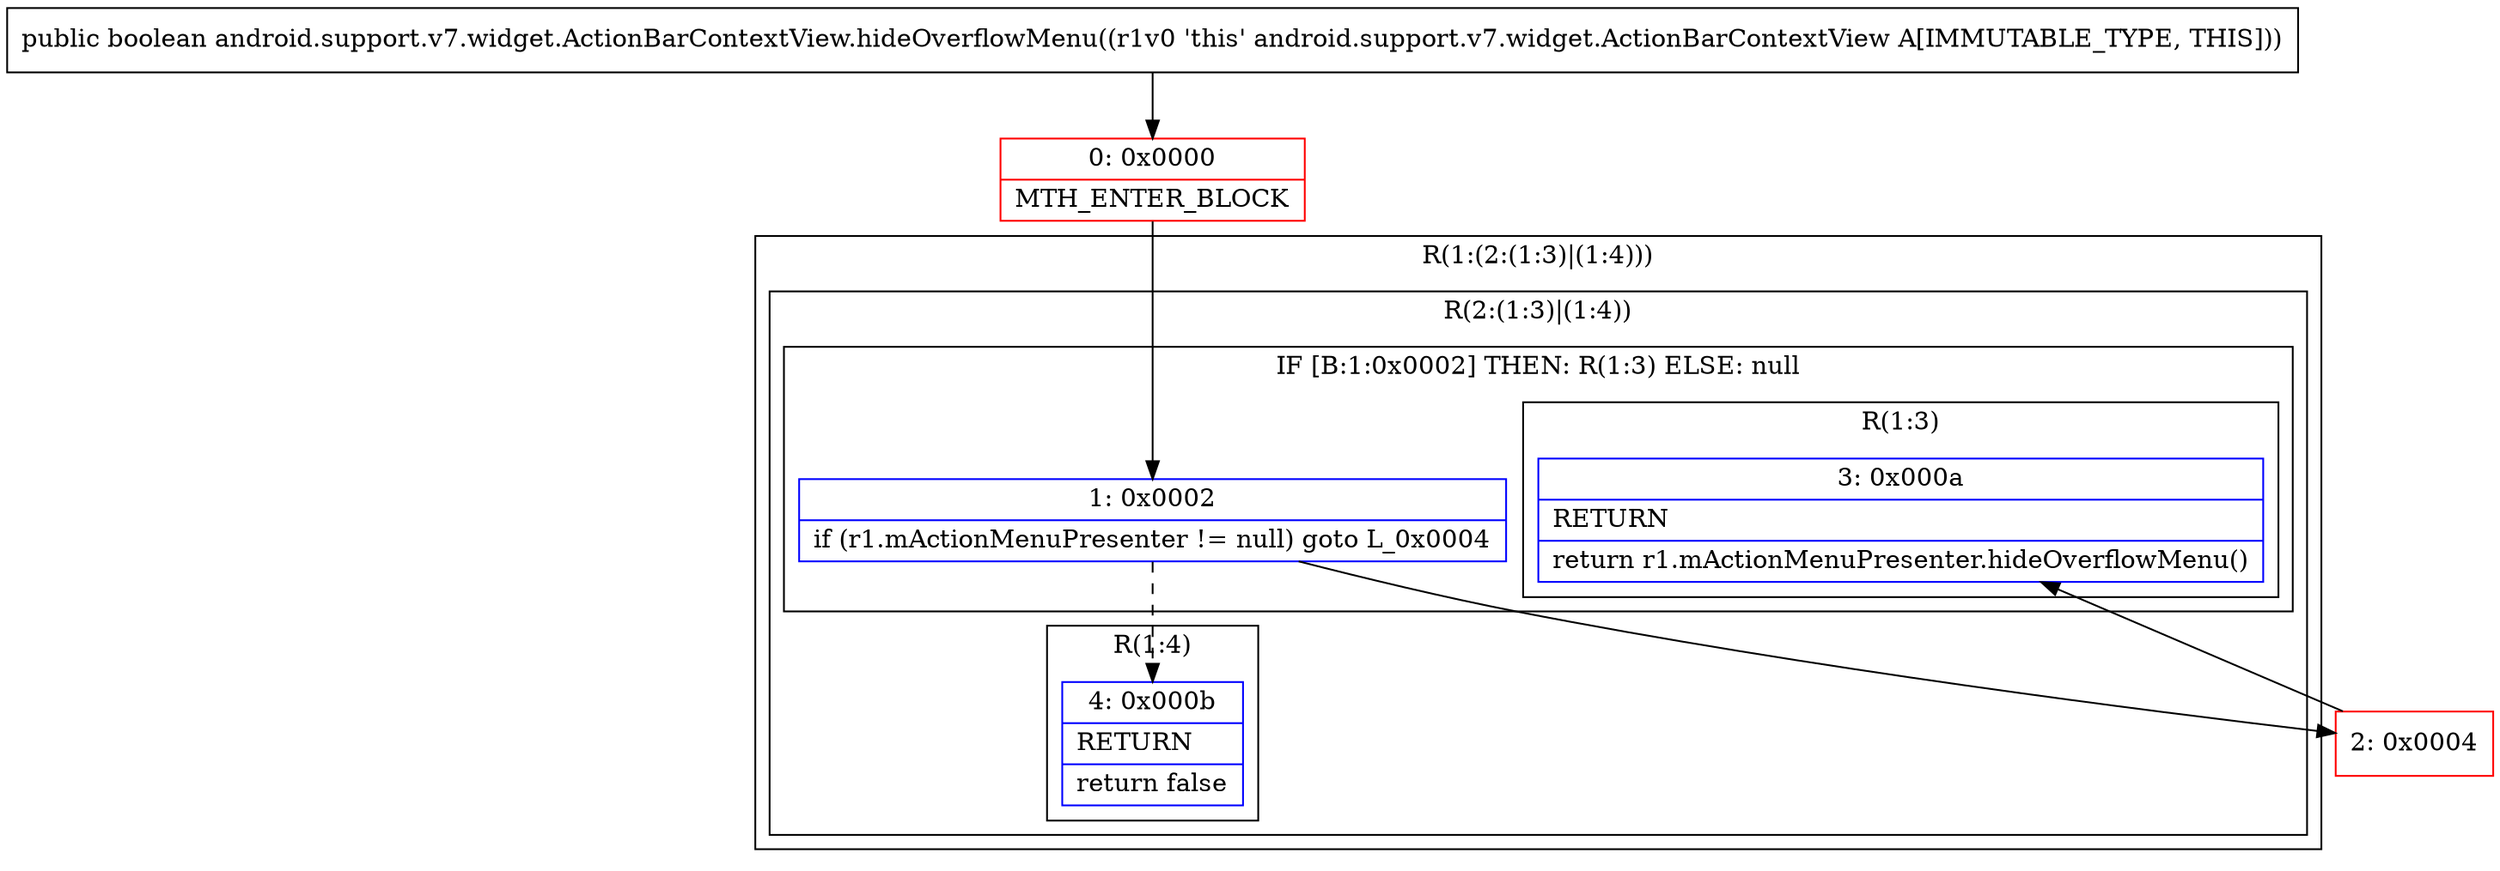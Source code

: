 digraph "CFG forandroid.support.v7.widget.ActionBarContextView.hideOverflowMenu()Z" {
subgraph cluster_Region_209977183 {
label = "R(1:(2:(1:3)|(1:4)))";
node [shape=record,color=blue];
subgraph cluster_Region_1181085643 {
label = "R(2:(1:3)|(1:4))";
node [shape=record,color=blue];
subgraph cluster_IfRegion_1555121921 {
label = "IF [B:1:0x0002] THEN: R(1:3) ELSE: null";
node [shape=record,color=blue];
Node_1 [shape=record,label="{1\:\ 0x0002|if (r1.mActionMenuPresenter != null) goto L_0x0004\l}"];
subgraph cluster_Region_1410360762 {
label = "R(1:3)";
node [shape=record,color=blue];
Node_3 [shape=record,label="{3\:\ 0x000a|RETURN\l|return r1.mActionMenuPresenter.hideOverflowMenu()\l}"];
}
}
subgraph cluster_Region_1199178080 {
label = "R(1:4)";
node [shape=record,color=blue];
Node_4 [shape=record,label="{4\:\ 0x000b|RETURN\l|return false\l}"];
}
}
}
Node_0 [shape=record,color=red,label="{0\:\ 0x0000|MTH_ENTER_BLOCK\l}"];
Node_2 [shape=record,color=red,label="{2\:\ 0x0004}"];
MethodNode[shape=record,label="{public boolean android.support.v7.widget.ActionBarContextView.hideOverflowMenu((r1v0 'this' android.support.v7.widget.ActionBarContextView A[IMMUTABLE_TYPE, THIS])) }"];
MethodNode -> Node_0;
Node_1 -> Node_2;
Node_1 -> Node_4[style=dashed];
Node_0 -> Node_1;
Node_2 -> Node_3;
}

